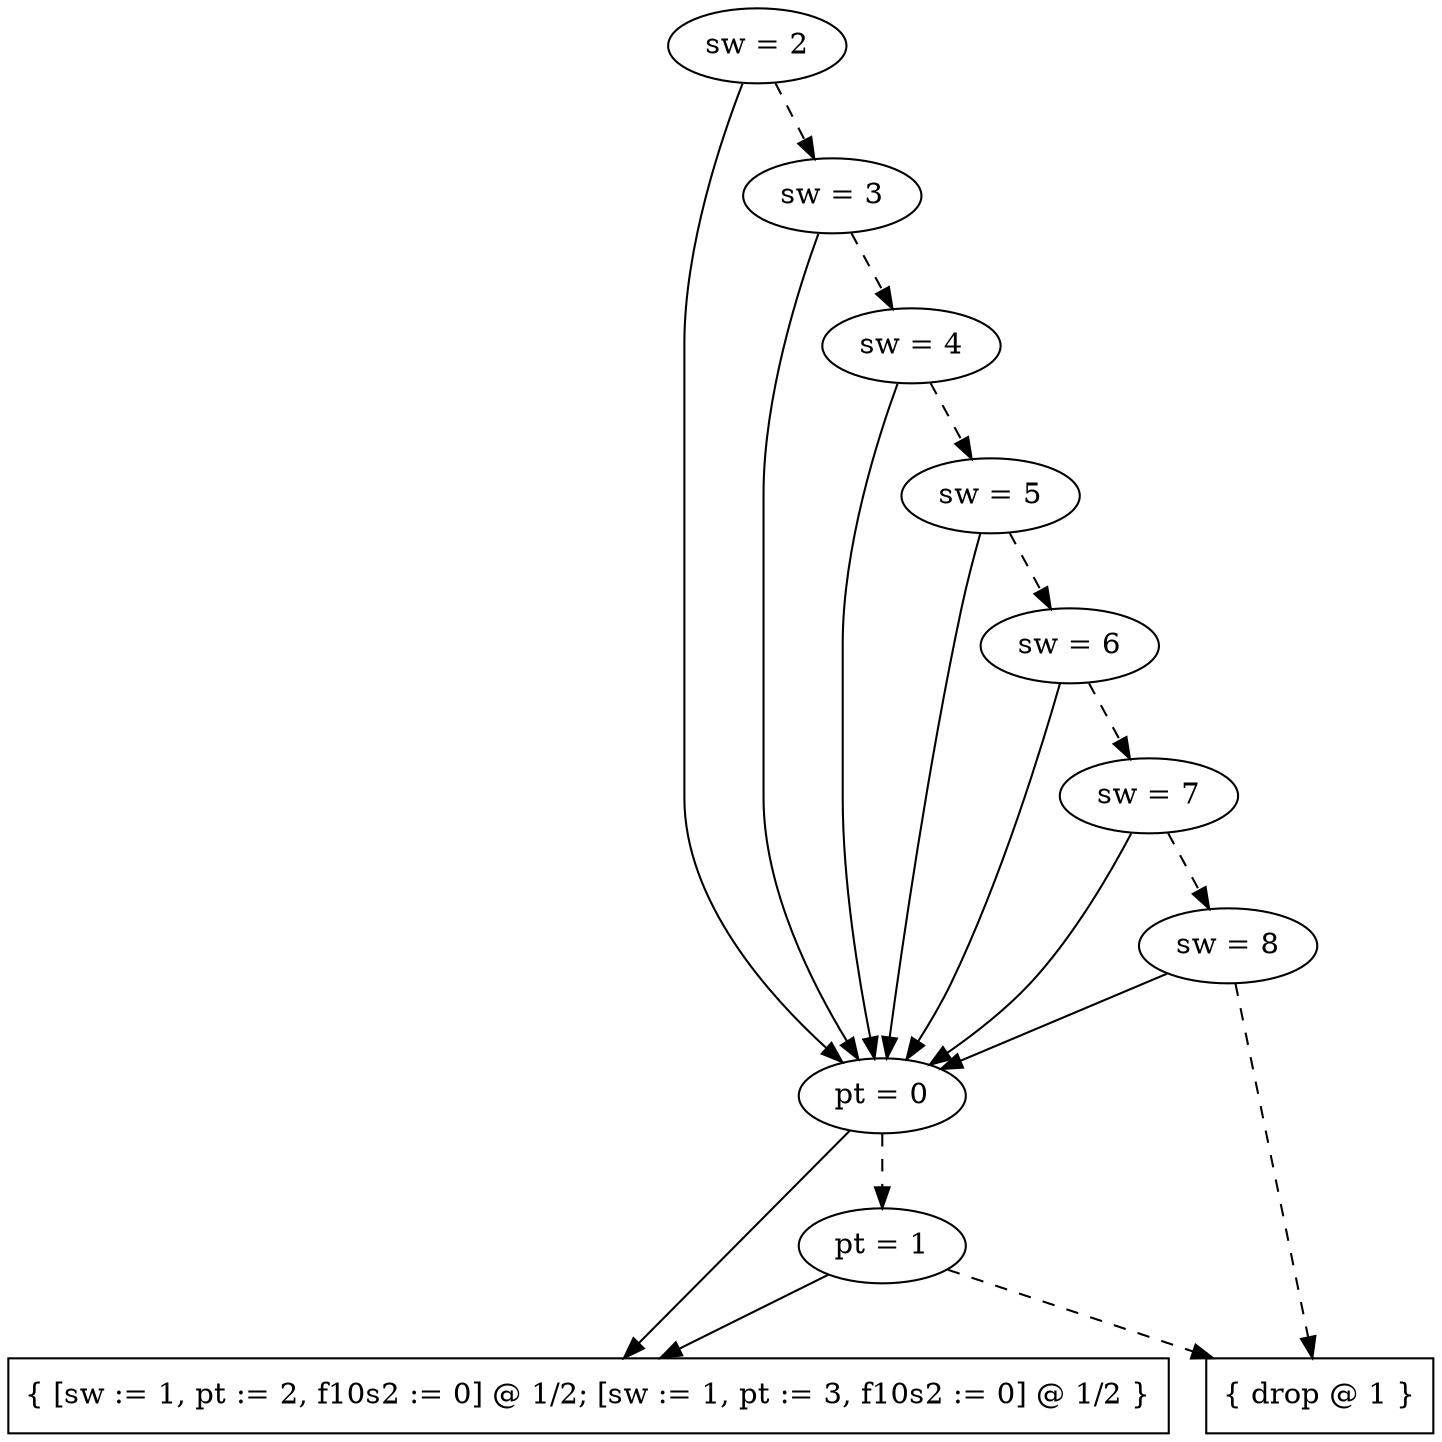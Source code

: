digraph tdk {
1269 [label="sw = 2"];
1269 -> 1248;
1269 -> 1267 [style="dashed"];
1248 [label="pt = 0"];
1248 -> 1127;
1248 -> 1198 [style="dashed"];
1127 [shape=box label="{ [sw := 1, pt := 2, f10s2 := 0] @ 1/2; [sw := 1, pt := 3, f10s2 := 0] @ 1/2 }"];
1198 [label="pt = 1"];
1198 -> 1127;
1198 -> 0 [style="dashed"];
0 [shape=box label="{ drop @ 1 }"];
1267 [label="sw = 3"];
1267 -> 1248;
1267 -> 1265 [style="dashed"];
1265 [label="sw = 4"];
1265 -> 1248;
1265 -> 1263 [style="dashed"];
1263 [label="sw = 5"];
1263 -> 1248;
1263 -> 1261 [style="dashed"];
1261 [label="sw = 6"];
1261 -> 1248;
1261 -> 1259 [style="dashed"];
1259 [label="sw = 7"];
1259 -> 1248;
1259 -> 1257 [style="dashed"];
1257 [label="sw = 8"];
1257 -> 1248;
1257 -> 0 [style="dashed"];
{rank=same; 1265 ;}
{rank=same; 1198 ;}
{rank=same; 1263 ;}
{rank=same; 1267 ;}
{rank=same; 1269 ;}
{rank=same; 1259 ;}
{rank=same; 1257 ;}
{rank=same; 1261 ;}
{rank=same; 1248 ;}
}
